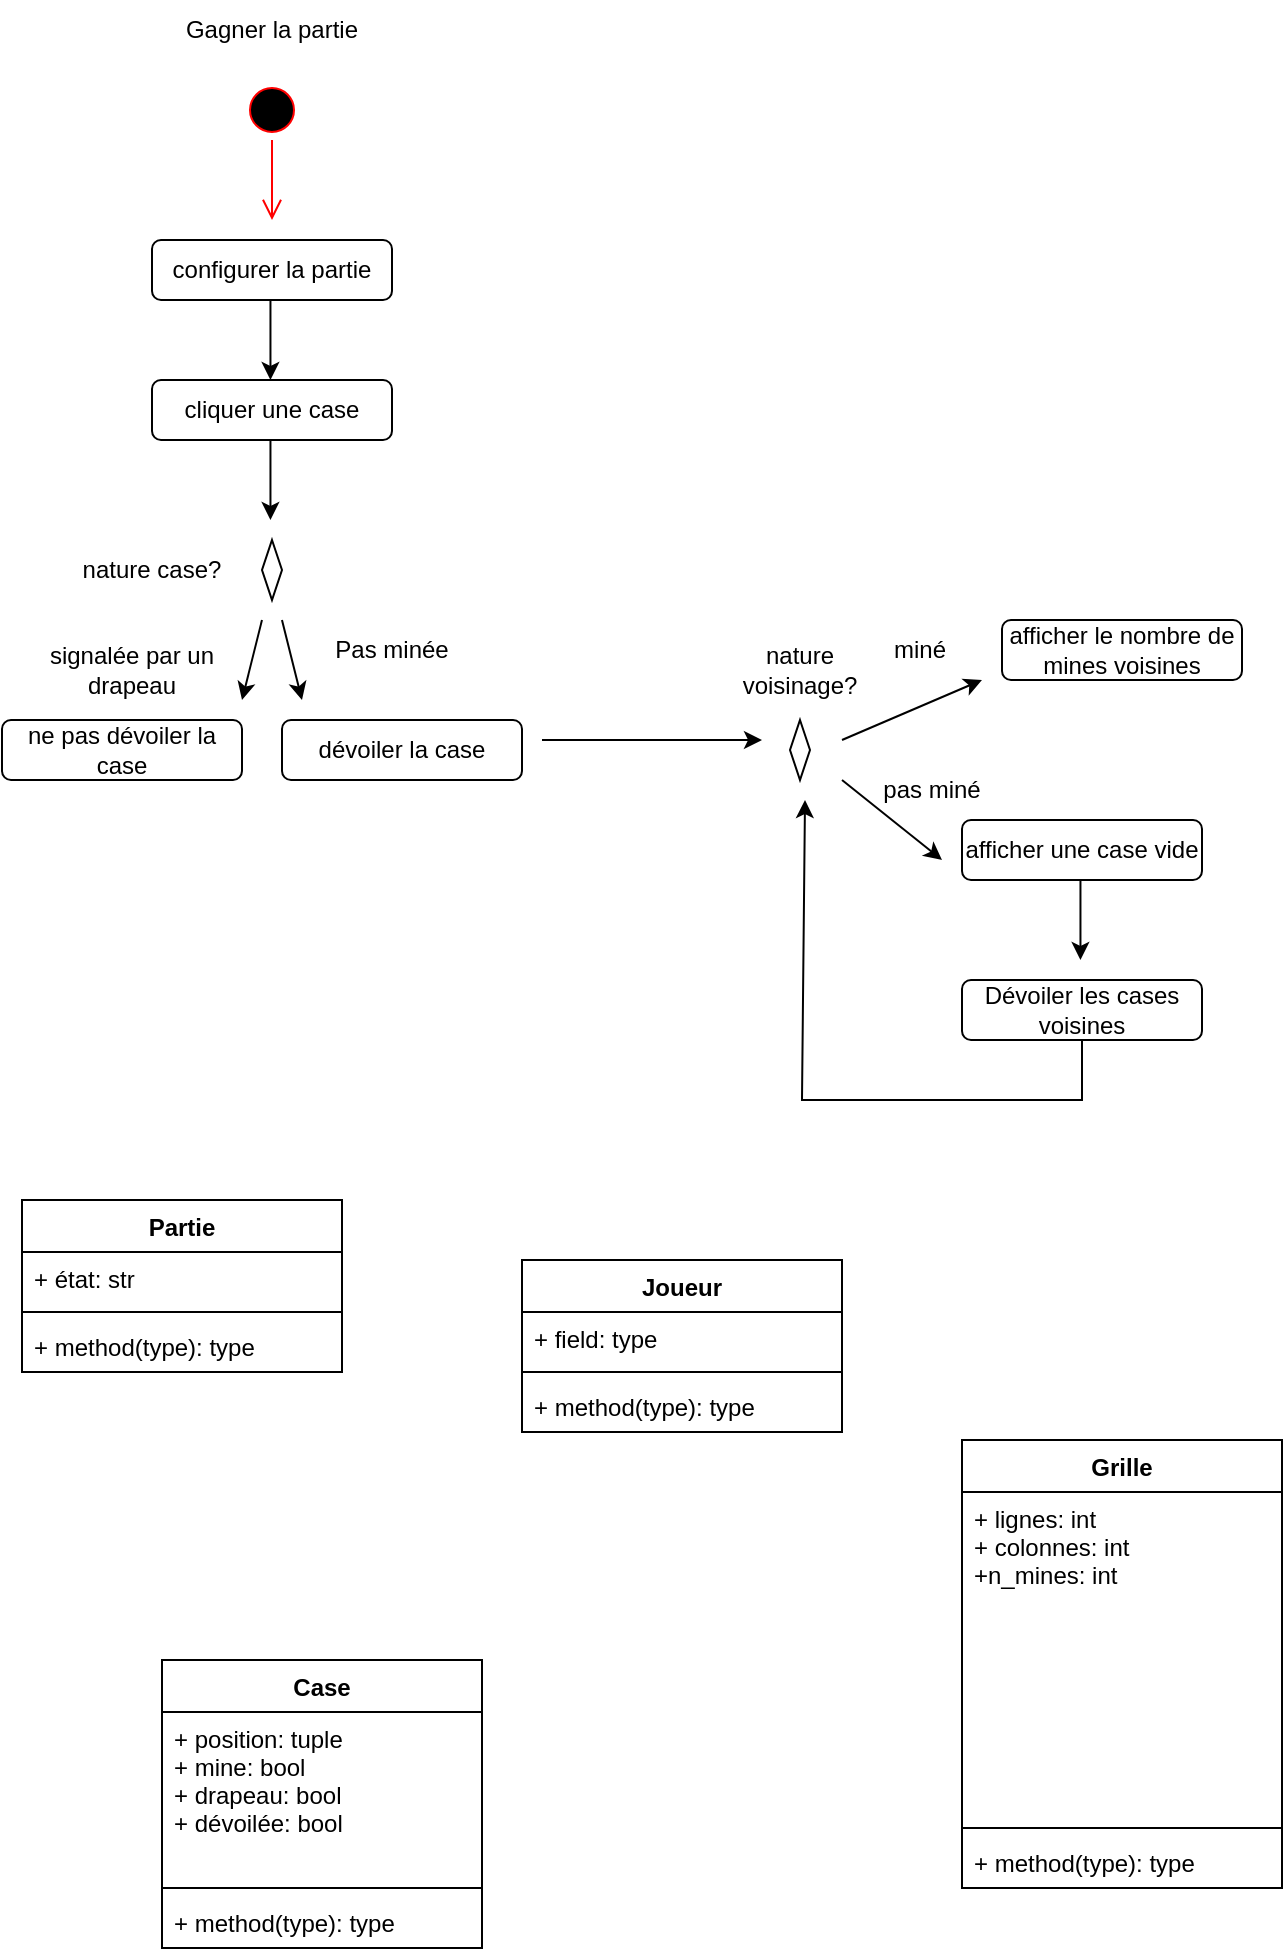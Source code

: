 <mxfile version="20.5.2" type="github"><diagram id="3eG7zKUsDtui_dgQF4wh" name="Page-1"><mxGraphModel dx="1564" dy="936" grid="1" gridSize="10" guides="1" tooltips="1" connect="1" arrows="1" fold="1" page="1" pageScale="1" pageWidth="827" pageHeight="1169" math="0" shadow="0"><root><mxCell id="0"/><mxCell id="1" parent="0"/><mxCell id="jILCieJqIRGOSkNXWVt1-1" value="" style="ellipse;html=1;shape=startState;fillColor=#000000;strokeColor=#ff0000;" vertex="1" parent="1"><mxGeometry x="140" y="100" width="30" height="30" as="geometry"/></mxCell><mxCell id="jILCieJqIRGOSkNXWVt1-2" value="" style="edgeStyle=orthogonalEdgeStyle;html=1;verticalAlign=bottom;endArrow=open;endSize=8;strokeColor=#ff0000;rounded=0;" edge="1" source="jILCieJqIRGOSkNXWVt1-1" parent="1"><mxGeometry relative="1" as="geometry"><mxPoint x="155" y="170" as="targetPoint"/></mxGeometry></mxCell><mxCell id="jILCieJqIRGOSkNXWVt1-3" value="configurer la partie" style="rounded=1;whiteSpace=wrap;html=1;" vertex="1" parent="1"><mxGeometry x="95" y="180" width="120" height="30" as="geometry"/></mxCell><mxCell id="jILCieJqIRGOSkNXWVt1-5" value="" style="endArrow=classic;html=1;rounded=0;" edge="1" parent="1"><mxGeometry width="50" height="50" relative="1" as="geometry"><mxPoint x="154.23" y="210" as="sourcePoint"/><mxPoint x="154.23" y="250" as="targetPoint"/></mxGeometry></mxCell><mxCell id="jILCieJqIRGOSkNXWVt1-6" value="" style="endArrow=classic;html=1;rounded=0;" edge="1" parent="1"><mxGeometry width="50" height="50" relative="1" as="geometry"><mxPoint x="154.23" y="280" as="sourcePoint"/><mxPoint x="154.23" y="320" as="targetPoint"/></mxGeometry></mxCell><mxCell id="jILCieJqIRGOSkNXWVt1-7" value="cliquer une case" style="rounded=1;whiteSpace=wrap;html=1;" vertex="1" parent="1"><mxGeometry x="95" y="250" width="120" height="30" as="geometry"/></mxCell><mxCell id="jILCieJqIRGOSkNXWVt1-10" value="" style="rhombus;whiteSpace=wrap;html=1;" vertex="1" parent="1"><mxGeometry x="150" y="330" width="10" height="30" as="geometry"/></mxCell><mxCell id="jILCieJqIRGOSkNXWVt1-11" value="nature case?" style="text;html=1;strokeColor=none;fillColor=none;align=center;verticalAlign=middle;whiteSpace=wrap;rounded=0;" vertex="1" parent="1"><mxGeometry x="50" y="330" width="90" height="30" as="geometry"/></mxCell><mxCell id="jILCieJqIRGOSkNXWVt1-12" value="" style="endArrow=classic;html=1;rounded=0;" edge="1" parent="1"><mxGeometry width="50" height="50" relative="1" as="geometry"><mxPoint x="150" y="370" as="sourcePoint"/><mxPoint x="140.0" y="410" as="targetPoint"/></mxGeometry></mxCell><mxCell id="jILCieJqIRGOSkNXWVt1-13" value="" style="endArrow=classic;html=1;rounded=0;" edge="1" parent="1"><mxGeometry width="50" height="50" relative="1" as="geometry"><mxPoint x="160" y="370" as="sourcePoint"/><mxPoint x="170.0" y="410" as="targetPoint"/></mxGeometry></mxCell><mxCell id="jILCieJqIRGOSkNXWVt1-14" value="signalée par un drapeau" style="text;html=1;strokeColor=none;fillColor=none;align=center;verticalAlign=middle;whiteSpace=wrap;rounded=0;" vertex="1" parent="1"><mxGeometry x="40" y="380" width="90" height="30" as="geometry"/></mxCell><mxCell id="jILCieJqIRGOSkNXWVt1-17" value="Pas minée" style="text;html=1;strokeColor=none;fillColor=none;align=center;verticalAlign=middle;whiteSpace=wrap;rounded=0;" vertex="1" parent="1"><mxGeometry x="170" y="370" width="90" height="30" as="geometry"/></mxCell><mxCell id="jILCieJqIRGOSkNXWVt1-18" value="Gagner la partie" style="text;html=1;strokeColor=none;fillColor=none;align=center;verticalAlign=middle;whiteSpace=wrap;rounded=0;" vertex="1" parent="1"><mxGeometry x="110" y="60" width="90" height="30" as="geometry"/></mxCell><mxCell id="jILCieJqIRGOSkNXWVt1-19" value="dévoiler la case" style="rounded=1;whiteSpace=wrap;html=1;" vertex="1" parent="1"><mxGeometry x="160" y="420" width="120" height="30" as="geometry"/></mxCell><mxCell id="jILCieJqIRGOSkNXWVt1-20" value="" style="endArrow=classic;html=1;rounded=0;" edge="1" parent="1"><mxGeometry width="50" height="50" relative="1" as="geometry"><mxPoint x="290" y="430" as="sourcePoint"/><mxPoint x="400" y="430" as="targetPoint"/></mxGeometry></mxCell><mxCell id="jILCieJqIRGOSkNXWVt1-21" value="" style="rhombus;whiteSpace=wrap;html=1;" vertex="1" parent="1"><mxGeometry x="414" y="420" width="10" height="30" as="geometry"/></mxCell><mxCell id="jILCieJqIRGOSkNXWVt1-28" value="nature &lt;br&gt;voisinage?" style="text;html=1;strokeColor=none;fillColor=none;align=center;verticalAlign=middle;whiteSpace=wrap;rounded=0;" vertex="1" parent="1"><mxGeometry x="364" y="380" width="110" height="30" as="geometry"/></mxCell><mxCell id="jILCieJqIRGOSkNXWVt1-29" value="" style="endArrow=classic;html=1;rounded=0;" edge="1" parent="1"><mxGeometry width="50" height="50" relative="1" as="geometry"><mxPoint x="440" y="430" as="sourcePoint"/><mxPoint x="510" y="400" as="targetPoint"/></mxGeometry></mxCell><mxCell id="jILCieJqIRGOSkNXWVt1-31" value="" style="endArrow=classic;html=1;rounded=0;" edge="1" parent="1"><mxGeometry width="50" height="50" relative="1" as="geometry"><mxPoint x="440" y="450" as="sourcePoint"/><mxPoint x="490" y="490" as="targetPoint"/></mxGeometry></mxCell><mxCell id="jILCieJqIRGOSkNXWVt1-32" value="miné" style="text;html=1;strokeColor=none;fillColor=none;align=center;verticalAlign=middle;whiteSpace=wrap;rounded=0;" vertex="1" parent="1"><mxGeometry x="424" y="370" width="110" height="30" as="geometry"/></mxCell><mxCell id="jILCieJqIRGOSkNXWVt1-33" value="afficher le nombre de mines voisines" style="rounded=1;whiteSpace=wrap;html=1;" vertex="1" parent="1"><mxGeometry x="520" y="370" width="120" height="30" as="geometry"/></mxCell><mxCell id="jILCieJqIRGOSkNXWVt1-36" value="afficher une case vide" style="rounded=1;whiteSpace=wrap;html=1;" vertex="1" parent="1"><mxGeometry x="500" y="470" width="120" height="30" as="geometry"/></mxCell><mxCell id="jILCieJqIRGOSkNXWVt1-39" value="ne pas dévoiler la case" style="rounded=1;whiteSpace=wrap;html=1;" vertex="1" parent="1"><mxGeometry x="20" y="420" width="120" height="30" as="geometry"/></mxCell><mxCell id="jILCieJqIRGOSkNXWVt1-40" value="" style="endArrow=classic;html=1;rounded=0;" edge="1" parent="1"><mxGeometry width="50" height="50" relative="1" as="geometry"><mxPoint x="559.23" y="500" as="sourcePoint"/><mxPoint x="559.23" y="540" as="targetPoint"/></mxGeometry></mxCell><mxCell id="jILCieJqIRGOSkNXWVt1-41" value="Dévoiler les cases voisines" style="rounded=1;whiteSpace=wrap;html=1;" vertex="1" parent="1"><mxGeometry x="500" y="550" width="120" height="30" as="geometry"/></mxCell><mxCell id="jILCieJqIRGOSkNXWVt1-42" value="" style="endArrow=classic;html=1;rounded=0;entryX=0.25;entryY=0;entryDx=0;entryDy=0;exitX=0.5;exitY=1;exitDx=0;exitDy=0;" edge="1" parent="1" source="jILCieJqIRGOSkNXWVt1-41"><mxGeometry width="50" height="50" relative="1" as="geometry"><mxPoint x="589.23" y="570" as="sourcePoint"/><mxPoint x="421.5" y="460" as="targetPoint"/><Array as="points"><mxPoint x="560" y="610"/><mxPoint x="420" y="610"/></Array></mxGeometry></mxCell><mxCell id="jILCieJqIRGOSkNXWVt1-43" value="pas miné" style="text;html=1;strokeColor=none;fillColor=none;align=center;verticalAlign=middle;whiteSpace=wrap;rounded=0;" vertex="1" parent="1"><mxGeometry x="430" y="440" width="110" height="30" as="geometry"/></mxCell><mxCell id="jILCieJqIRGOSkNXWVt1-49" value="Joueur" style="swimlane;fontStyle=1;align=center;verticalAlign=top;childLayout=stackLayout;horizontal=1;startSize=26;horizontalStack=0;resizeParent=1;resizeParentMax=0;resizeLast=0;collapsible=1;marginBottom=0;" vertex="1" parent="1"><mxGeometry x="280" y="690" width="160" height="86" as="geometry"/></mxCell><mxCell id="jILCieJqIRGOSkNXWVt1-50" value="+ field: type" style="text;strokeColor=none;fillColor=none;align=left;verticalAlign=top;spacingLeft=4;spacingRight=4;overflow=hidden;rotatable=0;points=[[0,0.5],[1,0.5]];portConstraint=eastwest;" vertex="1" parent="jILCieJqIRGOSkNXWVt1-49"><mxGeometry y="26" width="160" height="26" as="geometry"/></mxCell><mxCell id="jILCieJqIRGOSkNXWVt1-51" value="" style="line;strokeWidth=1;fillColor=none;align=left;verticalAlign=middle;spacingTop=-1;spacingLeft=3;spacingRight=3;rotatable=0;labelPosition=right;points=[];portConstraint=eastwest;strokeColor=inherit;" vertex="1" parent="jILCieJqIRGOSkNXWVt1-49"><mxGeometry y="52" width="160" height="8" as="geometry"/></mxCell><mxCell id="jILCieJqIRGOSkNXWVt1-52" value="+ method(type): type" style="text;strokeColor=none;fillColor=none;align=left;verticalAlign=top;spacingLeft=4;spacingRight=4;overflow=hidden;rotatable=0;points=[[0,0.5],[1,0.5]];portConstraint=eastwest;" vertex="1" parent="jILCieJqIRGOSkNXWVt1-49"><mxGeometry y="60" width="160" height="26" as="geometry"/></mxCell><mxCell id="jILCieJqIRGOSkNXWVt1-53" value="Partie" style="swimlane;fontStyle=1;align=center;verticalAlign=top;childLayout=stackLayout;horizontal=1;startSize=26;horizontalStack=0;resizeParent=1;resizeParentMax=0;resizeLast=0;collapsible=1;marginBottom=0;" vertex="1" parent="1"><mxGeometry x="30" y="660" width="160" height="86" as="geometry"/></mxCell><mxCell id="jILCieJqIRGOSkNXWVt1-54" value="+ état: str" style="text;strokeColor=none;fillColor=none;align=left;verticalAlign=top;spacingLeft=4;spacingRight=4;overflow=hidden;rotatable=0;points=[[0,0.5],[1,0.5]];portConstraint=eastwest;" vertex="1" parent="jILCieJqIRGOSkNXWVt1-53"><mxGeometry y="26" width="160" height="26" as="geometry"/></mxCell><mxCell id="jILCieJqIRGOSkNXWVt1-55" value="" style="line;strokeWidth=1;fillColor=none;align=left;verticalAlign=middle;spacingTop=-1;spacingLeft=3;spacingRight=3;rotatable=0;labelPosition=right;points=[];portConstraint=eastwest;strokeColor=inherit;" vertex="1" parent="jILCieJqIRGOSkNXWVt1-53"><mxGeometry y="52" width="160" height="8" as="geometry"/></mxCell><mxCell id="jILCieJqIRGOSkNXWVt1-56" value="+ method(type): type" style="text;strokeColor=none;fillColor=none;align=left;verticalAlign=top;spacingLeft=4;spacingRight=4;overflow=hidden;rotatable=0;points=[[0,0.5],[1,0.5]];portConstraint=eastwest;" vertex="1" parent="jILCieJqIRGOSkNXWVt1-53"><mxGeometry y="60" width="160" height="26" as="geometry"/></mxCell><mxCell id="jILCieJqIRGOSkNXWVt1-57" value="Case" style="swimlane;fontStyle=1;align=center;verticalAlign=top;childLayout=stackLayout;horizontal=1;startSize=26;horizontalStack=0;resizeParent=1;resizeParentMax=0;resizeLast=0;collapsible=1;marginBottom=0;" vertex="1" parent="1"><mxGeometry x="100" y="890" width="160" height="144" as="geometry"/></mxCell><mxCell id="jILCieJqIRGOSkNXWVt1-58" value="+ position: tuple&#10;+ mine: bool&#10;+ drapeau: bool &#10;+ dévoilée: bool" style="text;strokeColor=none;fillColor=none;align=left;verticalAlign=top;spacingLeft=4;spacingRight=4;overflow=hidden;rotatable=0;points=[[0,0.5],[1,0.5]];portConstraint=eastwest;" vertex="1" parent="jILCieJqIRGOSkNXWVt1-57"><mxGeometry y="26" width="160" height="84" as="geometry"/></mxCell><mxCell id="jILCieJqIRGOSkNXWVt1-59" value="" style="line;strokeWidth=1;fillColor=none;align=left;verticalAlign=middle;spacingTop=-1;spacingLeft=3;spacingRight=3;rotatable=0;labelPosition=right;points=[];portConstraint=eastwest;strokeColor=inherit;" vertex="1" parent="jILCieJqIRGOSkNXWVt1-57"><mxGeometry y="110" width="160" height="8" as="geometry"/></mxCell><mxCell id="jILCieJqIRGOSkNXWVt1-60" value="+ method(type): type" style="text;strokeColor=none;fillColor=none;align=left;verticalAlign=top;spacingLeft=4;spacingRight=4;overflow=hidden;rotatable=0;points=[[0,0.5],[1,0.5]];portConstraint=eastwest;" vertex="1" parent="jILCieJqIRGOSkNXWVt1-57"><mxGeometry y="118" width="160" height="26" as="geometry"/></mxCell><mxCell id="jILCieJqIRGOSkNXWVt1-61" value="Grille" style="swimlane;fontStyle=1;align=center;verticalAlign=top;childLayout=stackLayout;horizontal=1;startSize=26;horizontalStack=0;resizeParent=1;resizeParentMax=0;resizeLast=0;collapsible=1;marginBottom=0;" vertex="1" parent="1"><mxGeometry x="500" y="780" width="160" height="224" as="geometry"/></mxCell><mxCell id="jILCieJqIRGOSkNXWVt1-62" value="+ lignes: int&#10;+ colonnes: int&#10;+n_mines: int" style="text;strokeColor=none;fillColor=none;align=left;verticalAlign=top;spacingLeft=4;spacingRight=4;overflow=hidden;rotatable=0;points=[[0,0.5],[1,0.5]];portConstraint=eastwest;" vertex="1" parent="jILCieJqIRGOSkNXWVt1-61"><mxGeometry y="26" width="160" height="164" as="geometry"/></mxCell><mxCell id="jILCieJqIRGOSkNXWVt1-63" value="" style="line;strokeWidth=1;fillColor=none;align=left;verticalAlign=middle;spacingTop=-1;spacingLeft=3;spacingRight=3;rotatable=0;labelPosition=right;points=[];portConstraint=eastwest;strokeColor=inherit;" vertex="1" parent="jILCieJqIRGOSkNXWVt1-61"><mxGeometry y="190" width="160" height="8" as="geometry"/></mxCell><mxCell id="jILCieJqIRGOSkNXWVt1-64" value="+ method(type): type" style="text;strokeColor=none;fillColor=none;align=left;verticalAlign=top;spacingLeft=4;spacingRight=4;overflow=hidden;rotatable=0;points=[[0,0.5],[1,0.5]];portConstraint=eastwest;" vertex="1" parent="jILCieJqIRGOSkNXWVt1-61"><mxGeometry y="198" width="160" height="26" as="geometry"/></mxCell></root></mxGraphModel></diagram></mxfile>